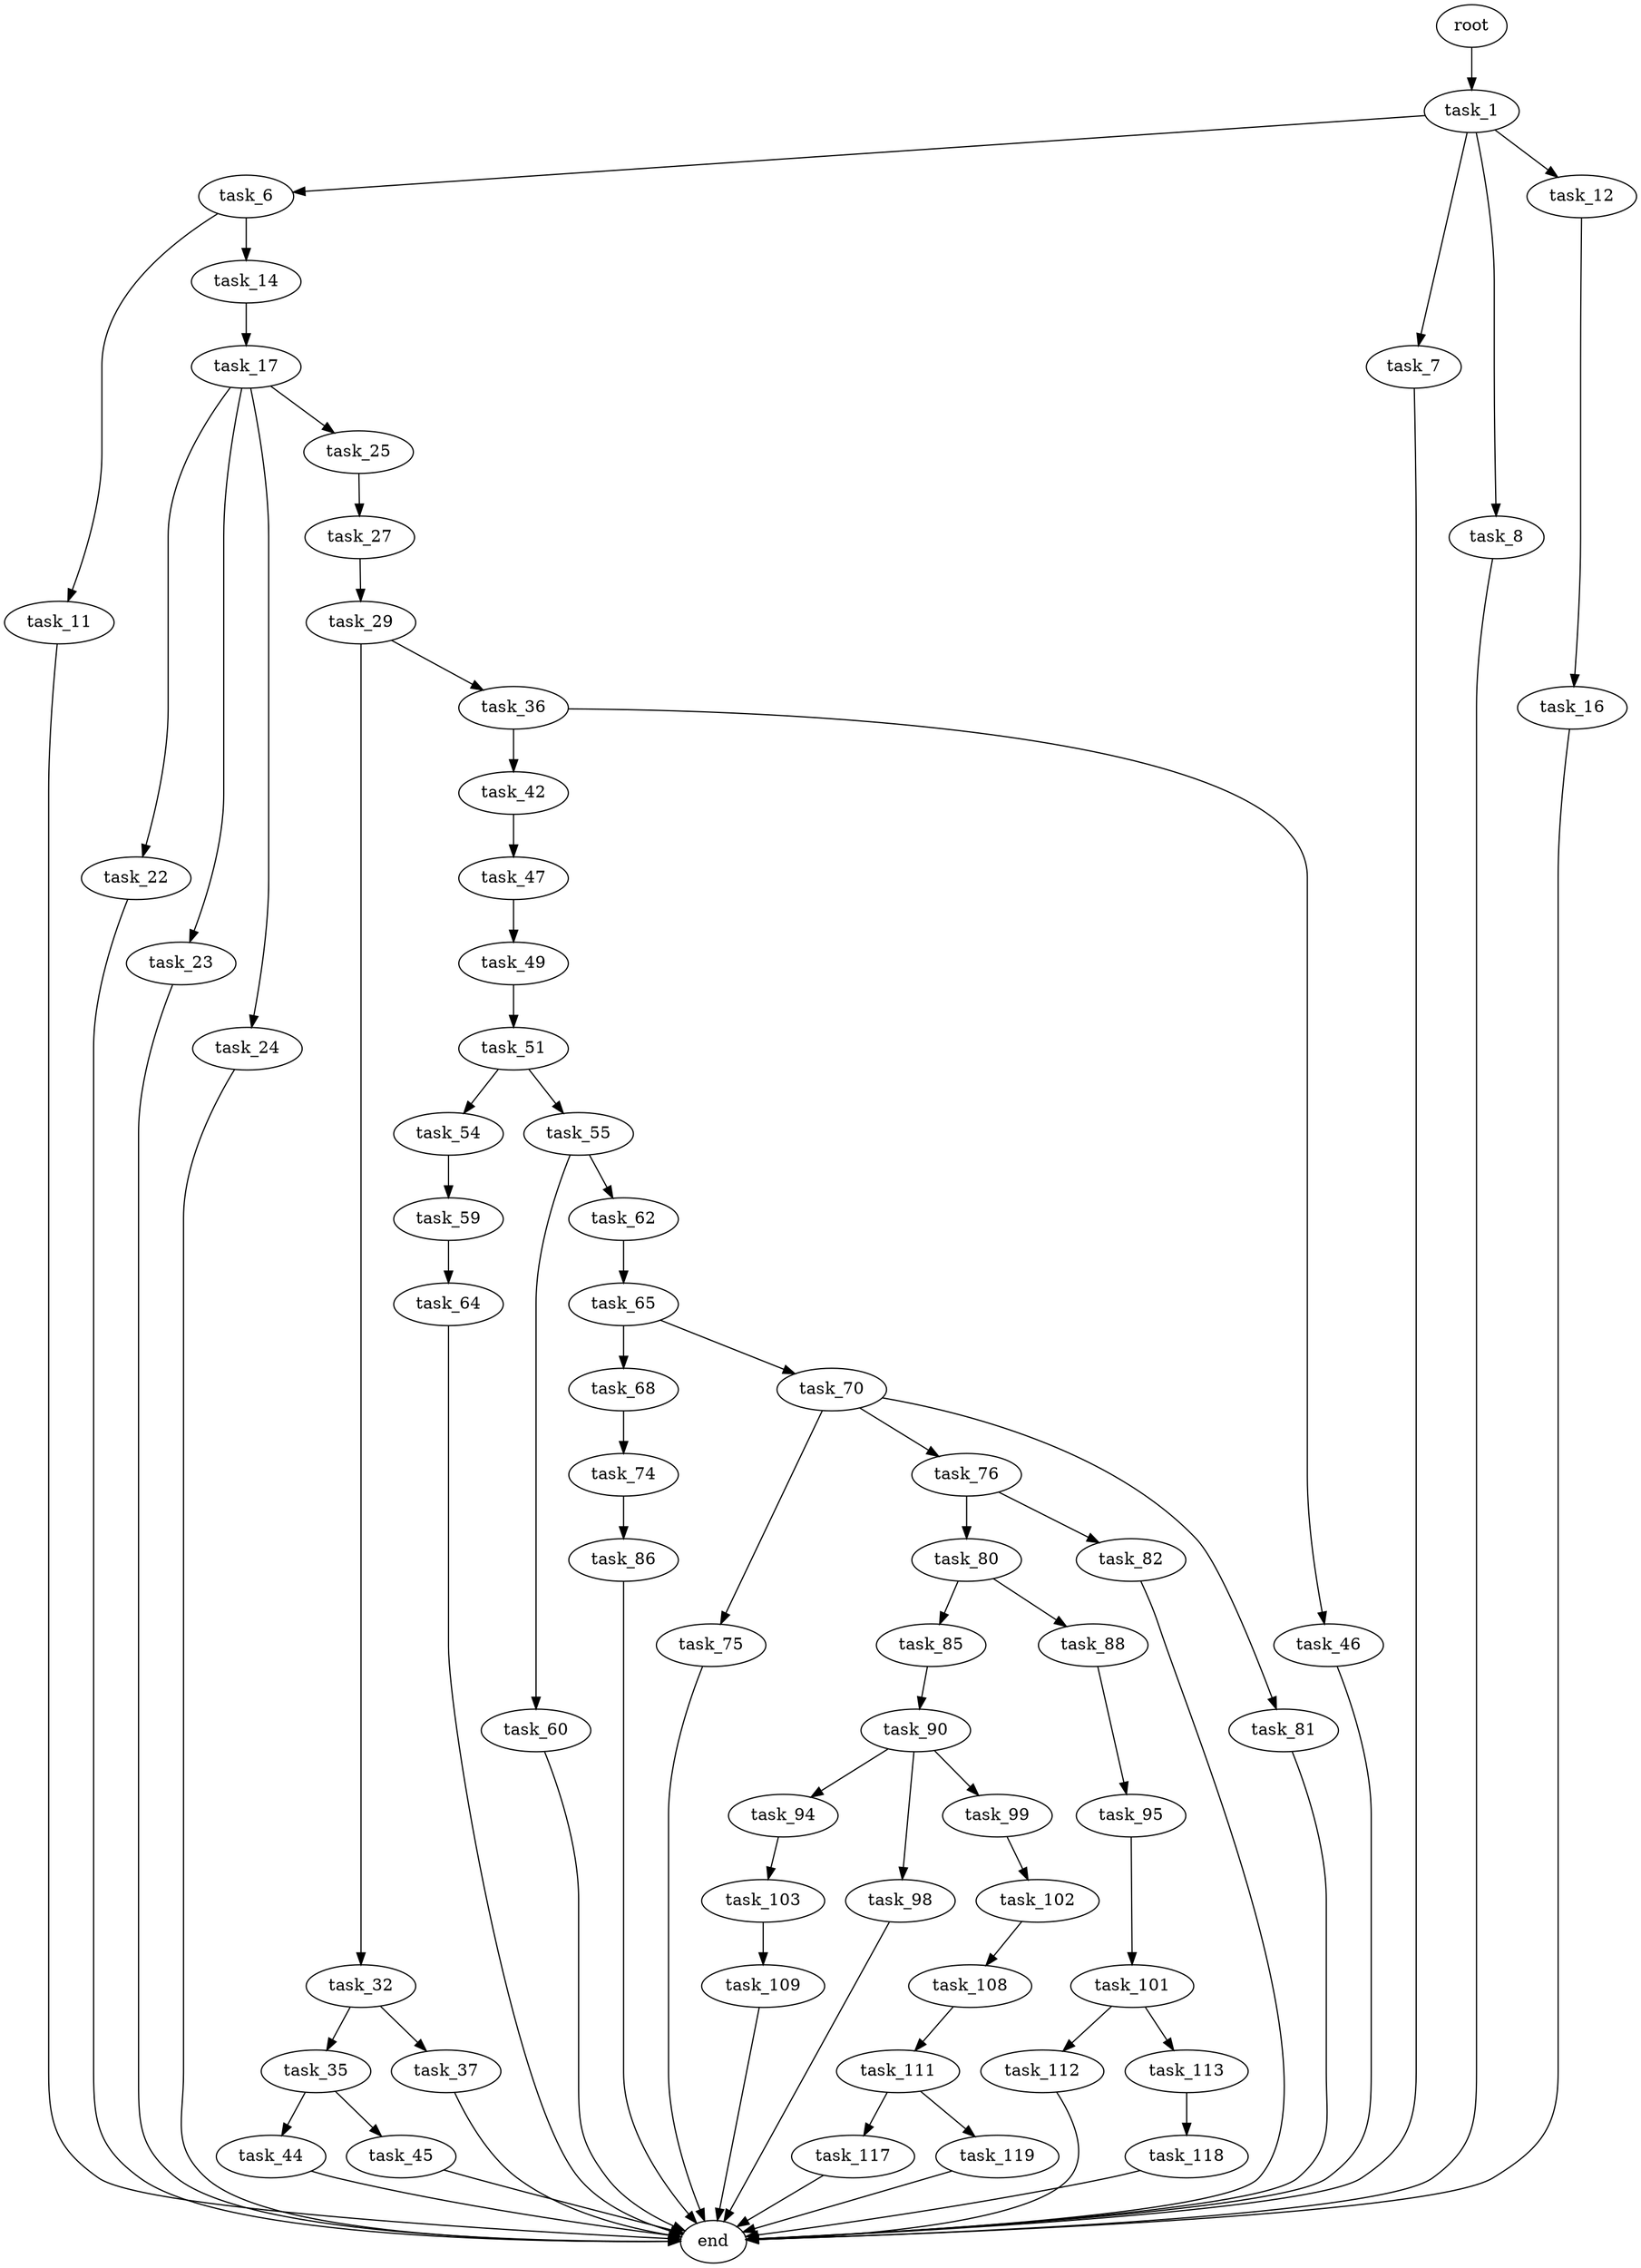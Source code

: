digraph G {
  root [size="0.000000"];
  task_1 [size="28991029248.000000"];
  task_6 [size="26915467430.000000"];
  task_7 [size="243650598426.000000"];
  task_8 [size="12279235724.000000"];
  task_12 [size="7490987428.000000"];
  task_11 [size="143702789856.000000"];
  task_14 [size="94034498933.000000"];
  end [size="0.000000"];
  task_16 [size="26061212454.000000"];
  task_17 [size="272773810324.000000"];
  task_22 [size="9603736482.000000"];
  task_23 [size="8589934592.000000"];
  task_24 [size="748575552933.000000"];
  task_25 [size="549755813888.000000"];
  task_27 [size="134217728000.000000"];
  task_29 [size="18649831389.000000"];
  task_32 [size="368293445632.000000"];
  task_36 [size="68719476736.000000"];
  task_35 [size="28991029248.000000"];
  task_37 [size="105496938907.000000"];
  task_44 [size="7428899648.000000"];
  task_45 [size="1060640717255.000000"];
  task_42 [size="175265652600.000000"];
  task_46 [size="738705121440.000000"];
  task_47 [size="134217728000.000000"];
  task_49 [size="1073741824000.000000"];
  task_51 [size="43299687588.000000"];
  task_54 [size="51601075172.000000"];
  task_55 [size="68719476736.000000"];
  task_59 [size="549755813888.000000"];
  task_60 [size="4447271023.000000"];
  task_62 [size="12503847230.000000"];
  task_64 [size="93107633915.000000"];
  task_65 [size="368293445632.000000"];
  task_68 [size="12365564379.000000"];
  task_70 [size="1087938693852.000000"];
  task_74 [size="28991029248.000000"];
  task_75 [size="24213204040.000000"];
  task_76 [size="4414494357.000000"];
  task_81 [size="606222073288.000000"];
  task_86 [size="25899265952.000000"];
  task_80 [size="1073741824000.000000"];
  task_82 [size="30050127786.000000"];
  task_85 [size="159846088328.000000"];
  task_88 [size="231928233984.000000"];
  task_90 [size="2066102816.000000"];
  task_95 [size="2196923217.000000"];
  task_94 [size="335731126380.000000"];
  task_98 [size="28991029248.000000"];
  task_99 [size="7233542992.000000"];
  task_103 [size="68719476736.000000"];
  task_101 [size="7245611342.000000"];
  task_102 [size="68719476736.000000"];
  task_112 [size="1073741824000.000000"];
  task_113 [size="8589934592.000000"];
  task_108 [size="47572371244.000000"];
  task_109 [size="12850640013.000000"];
  task_111 [size="148806309492.000000"];
  task_117 [size="549755813888.000000"];
  task_119 [size="24865620738.000000"];
  task_118 [size="34254546253.000000"];

  root -> task_1 [size="1.000000"];
  task_1 -> task_6 [size="75497472.000000"];
  task_1 -> task_7 [size="75497472.000000"];
  task_1 -> task_8 [size="75497472.000000"];
  task_1 -> task_12 [size="75497472.000000"];
  task_6 -> task_11 [size="33554432.000000"];
  task_6 -> task_14 [size="33554432.000000"];
  task_7 -> end [size="1.000000"];
  task_8 -> end [size="1.000000"];
  task_12 -> task_16 [size="134217728.000000"];
  task_11 -> end [size="1.000000"];
  task_14 -> task_17 [size="75497472.000000"];
  task_16 -> end [size="1.000000"];
  task_17 -> task_22 [size="209715200.000000"];
  task_17 -> task_23 [size="209715200.000000"];
  task_17 -> task_24 [size="209715200.000000"];
  task_17 -> task_25 [size="209715200.000000"];
  task_22 -> end [size="1.000000"];
  task_23 -> end [size="1.000000"];
  task_24 -> end [size="1.000000"];
  task_25 -> task_27 [size="536870912.000000"];
  task_27 -> task_29 [size="209715200.000000"];
  task_29 -> task_32 [size="679477248.000000"];
  task_29 -> task_36 [size="679477248.000000"];
  task_32 -> task_35 [size="411041792.000000"];
  task_32 -> task_37 [size="411041792.000000"];
  task_36 -> task_42 [size="134217728.000000"];
  task_36 -> task_46 [size="134217728.000000"];
  task_35 -> task_44 [size="75497472.000000"];
  task_35 -> task_45 [size="75497472.000000"];
  task_37 -> end [size="1.000000"];
  task_44 -> end [size="1.000000"];
  task_45 -> end [size="1.000000"];
  task_42 -> task_47 [size="134217728.000000"];
  task_46 -> end [size="1.000000"];
  task_47 -> task_49 [size="209715200.000000"];
  task_49 -> task_51 [size="838860800.000000"];
  task_51 -> task_54 [size="134217728.000000"];
  task_51 -> task_55 [size="134217728.000000"];
  task_54 -> task_59 [size="209715200.000000"];
  task_55 -> task_60 [size="134217728.000000"];
  task_55 -> task_62 [size="134217728.000000"];
  task_59 -> task_64 [size="536870912.000000"];
  task_60 -> end [size="1.000000"];
  task_62 -> task_65 [size="209715200.000000"];
  task_64 -> end [size="1.000000"];
  task_65 -> task_68 [size="411041792.000000"];
  task_65 -> task_70 [size="411041792.000000"];
  task_68 -> task_74 [size="301989888.000000"];
  task_70 -> task_75 [size="679477248.000000"];
  task_70 -> task_76 [size="679477248.000000"];
  task_70 -> task_81 [size="679477248.000000"];
  task_74 -> task_86 [size="75497472.000000"];
  task_75 -> end [size="1.000000"];
  task_76 -> task_80 [size="209715200.000000"];
  task_76 -> task_82 [size="209715200.000000"];
  task_81 -> end [size="1.000000"];
  task_86 -> end [size="1.000000"];
  task_80 -> task_85 [size="838860800.000000"];
  task_80 -> task_88 [size="838860800.000000"];
  task_82 -> end [size="1.000000"];
  task_85 -> task_90 [size="411041792.000000"];
  task_88 -> task_95 [size="301989888.000000"];
  task_90 -> task_94 [size="33554432.000000"];
  task_90 -> task_98 [size="33554432.000000"];
  task_90 -> task_99 [size="33554432.000000"];
  task_95 -> task_101 [size="75497472.000000"];
  task_94 -> task_103 [size="536870912.000000"];
  task_98 -> end [size="1.000000"];
  task_99 -> task_102 [size="536870912.000000"];
  task_103 -> task_109 [size="134217728.000000"];
  task_101 -> task_112 [size="209715200.000000"];
  task_101 -> task_113 [size="209715200.000000"];
  task_102 -> task_108 [size="134217728.000000"];
  task_112 -> end [size="1.000000"];
  task_113 -> task_118 [size="33554432.000000"];
  task_108 -> task_111 [size="209715200.000000"];
  task_109 -> end [size="1.000000"];
  task_111 -> task_117 [size="679477248.000000"];
  task_111 -> task_119 [size="679477248.000000"];
  task_117 -> end [size="1.000000"];
  task_119 -> end [size="1.000000"];
  task_118 -> end [size="1.000000"];
}
